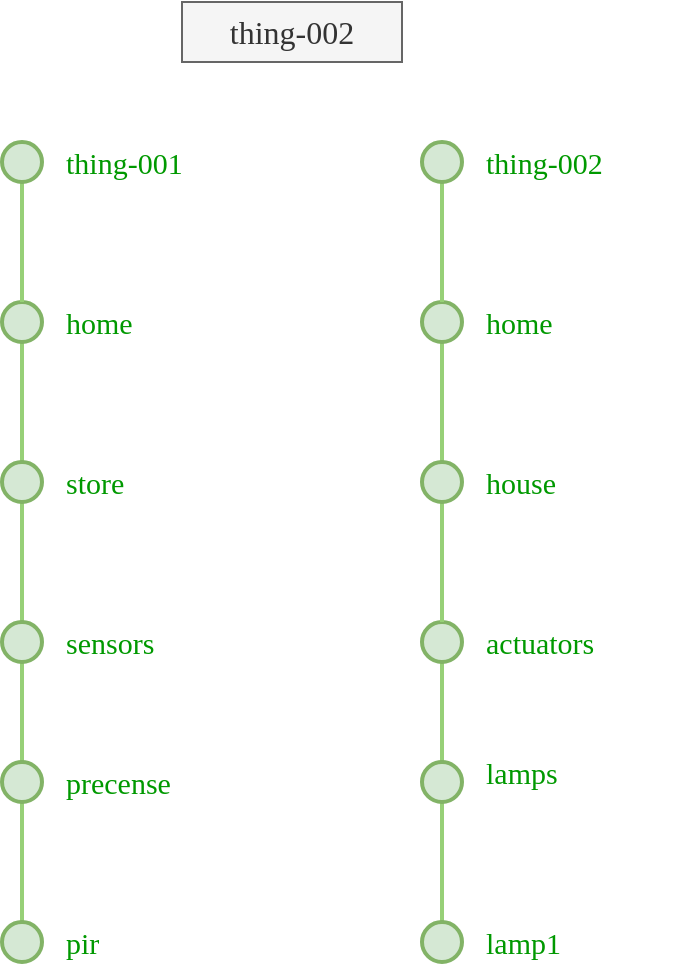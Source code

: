 <mxfile version="22.0.2" type="device">
  <diagram name="Página-1" id="sKd3tsI22_V5jR-nHXxZ">
    <mxGraphModel dx="607" dy="367" grid="1" gridSize="10" guides="1" tooltips="1" connect="1" arrows="1" fold="1" page="1" pageScale="1" pageWidth="827" pageHeight="1169" math="0" shadow="0">
      <root>
        <mxCell id="0" />
        <mxCell id="1" parent="0" />
        <mxCell id="aGrfN4Roc2kFLRaL8HcX-4" style="edgeStyle=orthogonalEdgeStyle;rounded=0;orthogonalLoop=1;jettySize=auto;html=1;exitX=0.5;exitY=1;exitDx=0;exitDy=0;entryX=0.5;entryY=0;entryDx=0;entryDy=0;endArrow=none;endFill=0;strokeWidth=2;strokeColor=#97D077;" edge="1" parent="1" source="aGrfN4Roc2kFLRaL8HcX-1" target="aGrfN4Roc2kFLRaL8HcX-3">
          <mxGeometry relative="1" as="geometry" />
        </mxCell>
        <mxCell id="aGrfN4Roc2kFLRaL8HcX-1" value="" style="ellipse;whiteSpace=wrap;html=1;aspect=fixed;fillColor=#d5e8d4;strokeColor=#82b366;strokeWidth=2;" vertex="1" parent="1">
          <mxGeometry x="390" y="190" width="20" height="20" as="geometry" />
        </mxCell>
        <mxCell id="aGrfN4Roc2kFLRaL8HcX-2" value="&lt;font color=&quot;#009900&quot; face=&quot;Lucida Console&quot; style=&quot;font-size: 15px;&quot;&gt;home&lt;/font&gt;" style="text;html=1;strokeColor=none;fillColor=none;align=left;verticalAlign=middle;whiteSpace=wrap;rounded=0;" vertex="1" parent="1">
          <mxGeometry x="420" y="185" width="60" height="30" as="geometry" />
        </mxCell>
        <mxCell id="aGrfN4Roc2kFLRaL8HcX-7" style="edgeStyle=orthogonalEdgeStyle;rounded=0;orthogonalLoop=1;jettySize=auto;html=1;exitX=0.5;exitY=1;exitDx=0;exitDy=0;entryX=0.5;entryY=0;entryDx=0;entryDy=0;endArrow=none;endFill=0;strokeWidth=2;strokeColor=#97D077;" edge="1" parent="1" source="aGrfN4Roc2kFLRaL8HcX-3" target="aGrfN4Roc2kFLRaL8HcX-6">
          <mxGeometry relative="1" as="geometry" />
        </mxCell>
        <mxCell id="aGrfN4Roc2kFLRaL8HcX-3" value="" style="ellipse;whiteSpace=wrap;html=1;aspect=fixed;fillColor=#d5e8d4;strokeColor=#82b366;strokeWidth=2;" vertex="1" parent="1">
          <mxGeometry x="390" y="270" width="20" height="20" as="geometry" />
        </mxCell>
        <mxCell id="aGrfN4Roc2kFLRaL8HcX-5" value="&lt;font color=&quot;#009900&quot; face=&quot;Lucida Console&quot; style=&quot;font-size: 15px;&quot;&gt;store&lt;/font&gt;" style="text;html=1;strokeColor=none;fillColor=none;align=left;verticalAlign=middle;whiteSpace=wrap;rounded=0;" vertex="1" parent="1">
          <mxGeometry x="420" y="265" width="90" height="30" as="geometry" />
        </mxCell>
        <mxCell id="aGrfN4Roc2kFLRaL8HcX-19" style="edgeStyle=orthogonalEdgeStyle;rounded=0;orthogonalLoop=1;jettySize=auto;html=1;exitX=0.5;exitY=1;exitDx=0;exitDy=0;entryX=0.5;entryY=0;entryDx=0;entryDy=0;endArrow=none;endFill=0;strokeWidth=2;strokeColor=#97D077;" edge="1" parent="1" source="aGrfN4Roc2kFLRaL8HcX-6" target="aGrfN4Roc2kFLRaL8HcX-18">
          <mxGeometry relative="1" as="geometry" />
        </mxCell>
        <mxCell id="aGrfN4Roc2kFLRaL8HcX-6" value="" style="ellipse;whiteSpace=wrap;html=1;aspect=fixed;fillColor=#d5e8d4;strokeColor=#82b366;strokeWidth=2;" vertex="1" parent="1">
          <mxGeometry x="390" y="350" width="20" height="20" as="geometry" />
        </mxCell>
        <mxCell id="aGrfN4Roc2kFLRaL8HcX-8" value="&lt;font color=&quot;#009900&quot; face=&quot;Lucida Console&quot; style=&quot;font-size: 15px;&quot;&gt;sensors&lt;/font&gt;" style="text;html=1;strokeColor=none;fillColor=none;align=left;verticalAlign=middle;whiteSpace=wrap;rounded=0;" vertex="1" parent="1">
          <mxGeometry x="420" y="345" width="90" height="30" as="geometry" />
        </mxCell>
        <mxCell id="aGrfN4Roc2kFLRaL8HcX-10" value="&lt;font face=&quot;Lucida Console&quot; style=&quot;font-size: 16px;&quot;&gt;thing-002&lt;/font&gt;" style="text;html=1;strokeColor=#666666;fillColor=#f5f5f5;align=center;verticalAlign=middle;whiteSpace=wrap;rounded=0;fontColor=#333333;" vertex="1" parent="1">
          <mxGeometry x="480" y="40" width="110" height="30" as="geometry" />
        </mxCell>
        <mxCell id="aGrfN4Roc2kFLRaL8HcX-25" style="edgeStyle=orthogonalEdgeStyle;rounded=0;orthogonalLoop=1;jettySize=auto;html=1;exitX=0.5;exitY=1;exitDx=0;exitDy=0;entryX=0.5;entryY=0;entryDx=0;entryDy=0;strokeColor=#97D077;endArrow=none;endFill=0;strokeWidth=2;" edge="1" parent="1" source="aGrfN4Roc2kFLRaL8HcX-12" target="aGrfN4Roc2kFLRaL8HcX-24">
          <mxGeometry relative="1" as="geometry" />
        </mxCell>
        <mxCell id="aGrfN4Roc2kFLRaL8HcX-12" value="" style="ellipse;whiteSpace=wrap;html=1;aspect=fixed;fillColor=#d5e8d4;strokeColor=#82b366;strokeWidth=2;" vertex="1" parent="1">
          <mxGeometry x="600" y="350" width="20" height="20" as="geometry" />
        </mxCell>
        <mxCell id="aGrfN4Roc2kFLRaL8HcX-14" value="&lt;font color=&quot;#009900&quot; face=&quot;Lucida Console&quot; style=&quot;font-size: 15px;&quot;&gt;actuators&lt;/font&gt;" style="text;html=1;strokeColor=none;fillColor=none;align=left;verticalAlign=middle;whiteSpace=wrap;rounded=0;" vertex="1" parent="1">
          <mxGeometry x="630" y="345" width="90" height="30" as="geometry" />
        </mxCell>
        <mxCell id="aGrfN4Roc2kFLRaL8HcX-16" style="edgeStyle=orthogonalEdgeStyle;rounded=0;orthogonalLoop=1;jettySize=auto;html=1;exitX=0.5;exitY=1;exitDx=0;exitDy=0;entryX=0.5;entryY=0;entryDx=0;entryDy=0;strokeWidth=2;strokeColor=#97D077;endArrow=none;endFill=0;" edge="1" parent="1" source="aGrfN4Roc2kFLRaL8HcX-15" target="aGrfN4Roc2kFLRaL8HcX-1">
          <mxGeometry relative="1" as="geometry" />
        </mxCell>
        <mxCell id="aGrfN4Roc2kFLRaL8HcX-15" value="" style="ellipse;whiteSpace=wrap;html=1;aspect=fixed;fillColor=#d5e8d4;strokeColor=#82b366;strokeWidth=2;" vertex="1" parent="1">
          <mxGeometry x="390" y="110" width="20" height="20" as="geometry" />
        </mxCell>
        <mxCell id="aGrfN4Roc2kFLRaL8HcX-17" value="&lt;font color=&quot;#009900&quot; face=&quot;Lucida Console&quot; style=&quot;font-size: 15px;&quot;&gt;thing-001&lt;/font&gt;" style="text;html=1;strokeColor=none;fillColor=none;align=left;verticalAlign=middle;whiteSpace=wrap;rounded=0;" vertex="1" parent="1">
          <mxGeometry x="420" y="105" width="100" height="30" as="geometry" />
        </mxCell>
        <mxCell id="aGrfN4Roc2kFLRaL8HcX-22" style="edgeStyle=orthogonalEdgeStyle;rounded=0;orthogonalLoop=1;jettySize=auto;html=1;exitX=0.5;exitY=1;exitDx=0;exitDy=0;entryX=0.5;entryY=0;entryDx=0;entryDy=0;endArrow=none;endFill=0;strokeWidth=2;strokeColor=#97D077;" edge="1" parent="1" source="aGrfN4Roc2kFLRaL8HcX-18" target="aGrfN4Roc2kFLRaL8HcX-21">
          <mxGeometry relative="1" as="geometry" />
        </mxCell>
        <mxCell id="aGrfN4Roc2kFLRaL8HcX-18" value="" style="ellipse;whiteSpace=wrap;html=1;aspect=fixed;fillColor=#d5e8d4;strokeColor=#82b366;strokeWidth=2;" vertex="1" parent="1">
          <mxGeometry x="390" y="420" width="20" height="20" as="geometry" />
        </mxCell>
        <mxCell id="aGrfN4Roc2kFLRaL8HcX-20" value="&lt;font color=&quot;#009900&quot; face=&quot;Lucida Console&quot; style=&quot;font-size: 15px;&quot;&gt;precense&lt;/font&gt;" style="text;html=1;strokeColor=none;fillColor=none;align=left;verticalAlign=middle;whiteSpace=wrap;rounded=0;" vertex="1" parent="1">
          <mxGeometry x="420" y="415" width="90" height="30" as="geometry" />
        </mxCell>
        <mxCell id="aGrfN4Roc2kFLRaL8HcX-21" value="" style="ellipse;whiteSpace=wrap;html=1;aspect=fixed;fillColor=#d5e8d4;strokeColor=#82b366;strokeWidth=2;" vertex="1" parent="1">
          <mxGeometry x="390" y="500" width="20" height="20" as="geometry" />
        </mxCell>
        <mxCell id="aGrfN4Roc2kFLRaL8HcX-23" value="&lt;font color=&quot;#009900&quot; face=&quot;Lucida Console&quot; style=&quot;font-size: 15px;&quot;&gt;pir&lt;/font&gt;" style="text;html=1;strokeColor=none;fillColor=none;align=left;verticalAlign=middle;whiteSpace=wrap;rounded=0;" vertex="1" parent="1">
          <mxGeometry x="420" y="495" width="90" height="30" as="geometry" />
        </mxCell>
        <mxCell id="aGrfN4Roc2kFLRaL8HcX-27" style="edgeStyle=orthogonalEdgeStyle;rounded=0;orthogonalLoop=1;jettySize=auto;html=1;exitX=0.5;exitY=1;exitDx=0;exitDy=0;entryX=0.5;entryY=0;entryDx=0;entryDy=0;strokeWidth=2;endArrow=none;endFill=0;strokeColor=#97D077;" edge="1" parent="1" source="aGrfN4Roc2kFLRaL8HcX-24" target="aGrfN4Roc2kFLRaL8HcX-26">
          <mxGeometry relative="1" as="geometry" />
        </mxCell>
        <mxCell id="aGrfN4Roc2kFLRaL8HcX-24" value="" style="ellipse;whiteSpace=wrap;html=1;aspect=fixed;fillColor=#d5e8d4;strokeColor=#82b366;strokeWidth=2;" vertex="1" parent="1">
          <mxGeometry x="600" y="420" width="20" height="20" as="geometry" />
        </mxCell>
        <mxCell id="aGrfN4Roc2kFLRaL8HcX-26" value="" style="ellipse;whiteSpace=wrap;html=1;aspect=fixed;fillColor=#d5e8d4;strokeColor=#82b366;strokeWidth=2;" vertex="1" parent="1">
          <mxGeometry x="600" y="500" width="20" height="20" as="geometry" />
        </mxCell>
        <mxCell id="aGrfN4Roc2kFLRaL8HcX-28" value="&lt;font color=&quot;#009900&quot; face=&quot;Lucida Console&quot; style=&quot;font-size: 15px;&quot;&gt;lamps&lt;/font&gt;" style="text;html=1;strokeColor=none;fillColor=none;align=left;verticalAlign=middle;whiteSpace=wrap;rounded=0;" vertex="1" parent="1">
          <mxGeometry x="630" y="410" width="90" height="30" as="geometry" />
        </mxCell>
        <mxCell id="aGrfN4Roc2kFLRaL8HcX-29" value="&lt;font color=&quot;#009900&quot; face=&quot;Lucida Console&quot; style=&quot;font-size: 15px;&quot;&gt;lamp1&lt;/font&gt;" style="text;html=1;strokeColor=none;fillColor=none;align=left;verticalAlign=middle;whiteSpace=wrap;rounded=0;" vertex="1" parent="1">
          <mxGeometry x="630" y="495" width="90" height="30" as="geometry" />
        </mxCell>
        <mxCell id="aGrfN4Roc2kFLRaL8HcX-30" style="edgeStyle=orthogonalEdgeStyle;rounded=0;orthogonalLoop=1;jettySize=auto;html=1;exitX=0.5;exitY=1;exitDx=0;exitDy=0;entryX=0.5;entryY=0;entryDx=0;entryDy=0;endArrow=none;endFill=0;strokeWidth=2;strokeColor=#97D077;" edge="1" parent="1" source="aGrfN4Roc2kFLRaL8HcX-31" target="aGrfN4Roc2kFLRaL8HcX-33">
          <mxGeometry relative="1" as="geometry" />
        </mxCell>
        <mxCell id="aGrfN4Roc2kFLRaL8HcX-31" value="" style="ellipse;whiteSpace=wrap;html=1;aspect=fixed;fillColor=#d5e8d4;strokeColor=#82b366;strokeWidth=2;" vertex="1" parent="1">
          <mxGeometry x="600" y="190" width="20" height="20" as="geometry" />
        </mxCell>
        <mxCell id="aGrfN4Roc2kFLRaL8HcX-32" value="&lt;font color=&quot;#009900&quot; face=&quot;Lucida Console&quot; style=&quot;font-size: 15px;&quot;&gt;home&lt;/font&gt;" style="text;html=1;strokeColor=none;fillColor=none;align=left;verticalAlign=middle;whiteSpace=wrap;rounded=0;" vertex="1" parent="1">
          <mxGeometry x="630" y="185" width="60" height="30" as="geometry" />
        </mxCell>
        <mxCell id="aGrfN4Roc2kFLRaL8HcX-38" style="edgeStyle=orthogonalEdgeStyle;rounded=0;orthogonalLoop=1;jettySize=auto;html=1;exitX=0.5;exitY=1;exitDx=0;exitDy=0;entryX=0.5;entryY=0;entryDx=0;entryDy=0;strokeColor=#97D077;endArrow=none;endFill=0;strokeWidth=2;" edge="1" parent="1" source="aGrfN4Roc2kFLRaL8HcX-33" target="aGrfN4Roc2kFLRaL8HcX-12">
          <mxGeometry relative="1" as="geometry" />
        </mxCell>
        <mxCell id="aGrfN4Roc2kFLRaL8HcX-33" value="" style="ellipse;whiteSpace=wrap;html=1;aspect=fixed;fillColor=#d5e8d4;strokeColor=#82b366;strokeWidth=2;" vertex="1" parent="1">
          <mxGeometry x="600" y="270" width="20" height="20" as="geometry" />
        </mxCell>
        <mxCell id="aGrfN4Roc2kFLRaL8HcX-34" value="&lt;font color=&quot;#009900&quot; face=&quot;Lucida Console&quot; style=&quot;font-size: 15px;&quot;&gt;house&lt;/font&gt;" style="text;html=1;strokeColor=none;fillColor=none;align=left;verticalAlign=middle;whiteSpace=wrap;rounded=0;" vertex="1" parent="1">
          <mxGeometry x="630" y="265" width="90" height="30" as="geometry" />
        </mxCell>
        <mxCell id="aGrfN4Roc2kFLRaL8HcX-35" style="edgeStyle=orthogonalEdgeStyle;rounded=0;orthogonalLoop=1;jettySize=auto;html=1;exitX=0.5;exitY=1;exitDx=0;exitDy=0;entryX=0.5;entryY=0;entryDx=0;entryDy=0;strokeWidth=2;strokeColor=#97D077;endArrow=none;endFill=0;" edge="1" parent="1" source="aGrfN4Roc2kFLRaL8HcX-36" target="aGrfN4Roc2kFLRaL8HcX-31">
          <mxGeometry relative="1" as="geometry" />
        </mxCell>
        <mxCell id="aGrfN4Roc2kFLRaL8HcX-36" value="" style="ellipse;whiteSpace=wrap;html=1;aspect=fixed;fillColor=#d5e8d4;strokeColor=#82b366;strokeWidth=2;" vertex="1" parent="1">
          <mxGeometry x="600" y="110" width="20" height="20" as="geometry" />
        </mxCell>
        <mxCell id="aGrfN4Roc2kFLRaL8HcX-37" value="&lt;font color=&quot;#009900&quot; face=&quot;Lucida Console&quot; style=&quot;font-size: 15px;&quot;&gt;thing-002&lt;/font&gt;" style="text;html=1;strokeColor=none;fillColor=none;align=left;verticalAlign=middle;whiteSpace=wrap;rounded=0;" vertex="1" parent="1">
          <mxGeometry x="630" y="105" width="100" height="30" as="geometry" />
        </mxCell>
      </root>
    </mxGraphModel>
  </diagram>
</mxfile>
